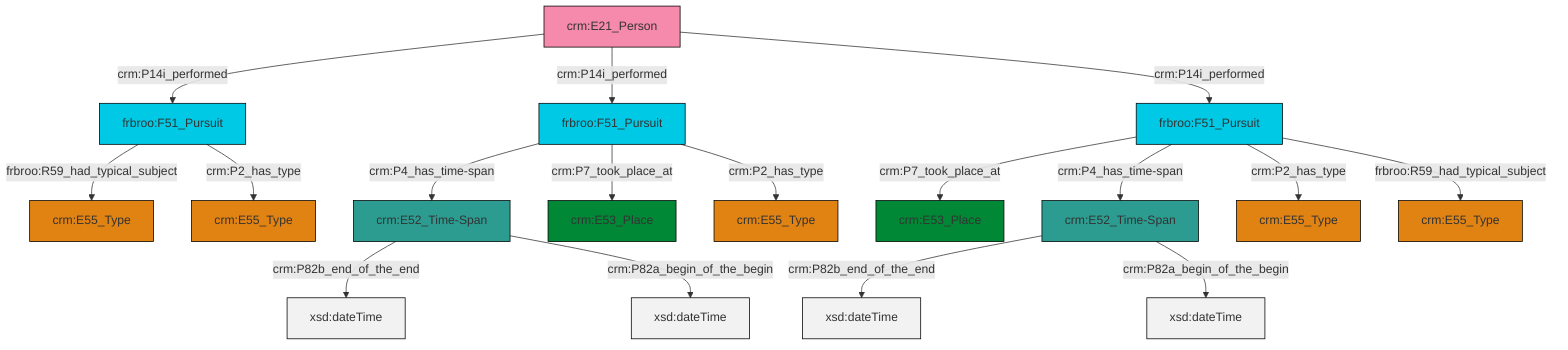 graph TD
classDef Literal fill:#f2f2f2,stroke:#000000;
classDef CRM_Entity fill:#FFFFFF,stroke:#000000;
classDef Temporal_Entity fill:#00C9E6, stroke:#000000;
classDef Type fill:#E18312, stroke:#000000;
classDef Time-Span fill:#2C9C91, stroke:#000000;
classDef Appellation fill:#FFEB7F, stroke:#000000;
classDef Place fill:#008836, stroke:#000000;
classDef Persistent_Item fill:#B266B2, stroke:#000000;
classDef Conceptual_Object fill:#FFD700, stroke:#000000;
classDef Physical_Thing fill:#D2B48C, stroke:#000000;
classDef Actor fill:#f58aad, stroke:#000000;
classDef PC_Classes fill:#4ce600, stroke:#000000;
classDef Multi fill:#cccccc,stroke:#000000;

2["crm:E52_Time-Span"]:::Time-Span -->|crm:P82b_end_of_the_end| 3[xsd:dateTime]:::Literal
4["crm:E52_Time-Span"]:::Time-Span -->|crm:P82b_end_of_the_end| 5[xsd:dateTime]:::Literal
6["frbroo:F51_Pursuit"]:::Temporal_Entity -->|frbroo:R59_had_typical_subject| 7["crm:E55_Type"]:::Type
8["frbroo:F51_Pursuit"]:::Temporal_Entity -->|crm:P4_has_time-span| 2["crm:E52_Time-Span"]:::Time-Span
9["crm:E21_Person"]:::Actor -->|crm:P14i_performed| 6["frbroo:F51_Pursuit"]:::Temporal_Entity
8["frbroo:F51_Pursuit"]:::Temporal_Entity -->|crm:P7_took_place_at| 10["crm:E53_Place"]:::Place
21["frbroo:F51_Pursuit"]:::Temporal_Entity -->|crm:P7_took_place_at| 22["crm:E53_Place"]:::Place
21["frbroo:F51_Pursuit"]:::Temporal_Entity -->|crm:P4_has_time-span| 4["crm:E52_Time-Span"]:::Time-Span
21["frbroo:F51_Pursuit"]:::Temporal_Entity -->|crm:P2_has_type| 0["crm:E55_Type"]:::Type
2["crm:E52_Time-Span"]:::Time-Span -->|crm:P82a_begin_of_the_begin| 27[xsd:dateTime]:::Literal
8["frbroo:F51_Pursuit"]:::Temporal_Entity -->|crm:P2_has_type| 19["crm:E55_Type"]:::Type
6["frbroo:F51_Pursuit"]:::Temporal_Entity -->|crm:P2_has_type| 15["crm:E55_Type"]:::Type
21["frbroo:F51_Pursuit"]:::Temporal_Entity -->|frbroo:R59_had_typical_subject| 11["crm:E55_Type"]:::Type
4["crm:E52_Time-Span"]:::Time-Span -->|crm:P82a_begin_of_the_begin| 32[xsd:dateTime]:::Literal
9["crm:E21_Person"]:::Actor -->|crm:P14i_performed| 8["frbroo:F51_Pursuit"]:::Temporal_Entity
9["crm:E21_Person"]:::Actor -->|crm:P14i_performed| 21["frbroo:F51_Pursuit"]:::Temporal_Entity